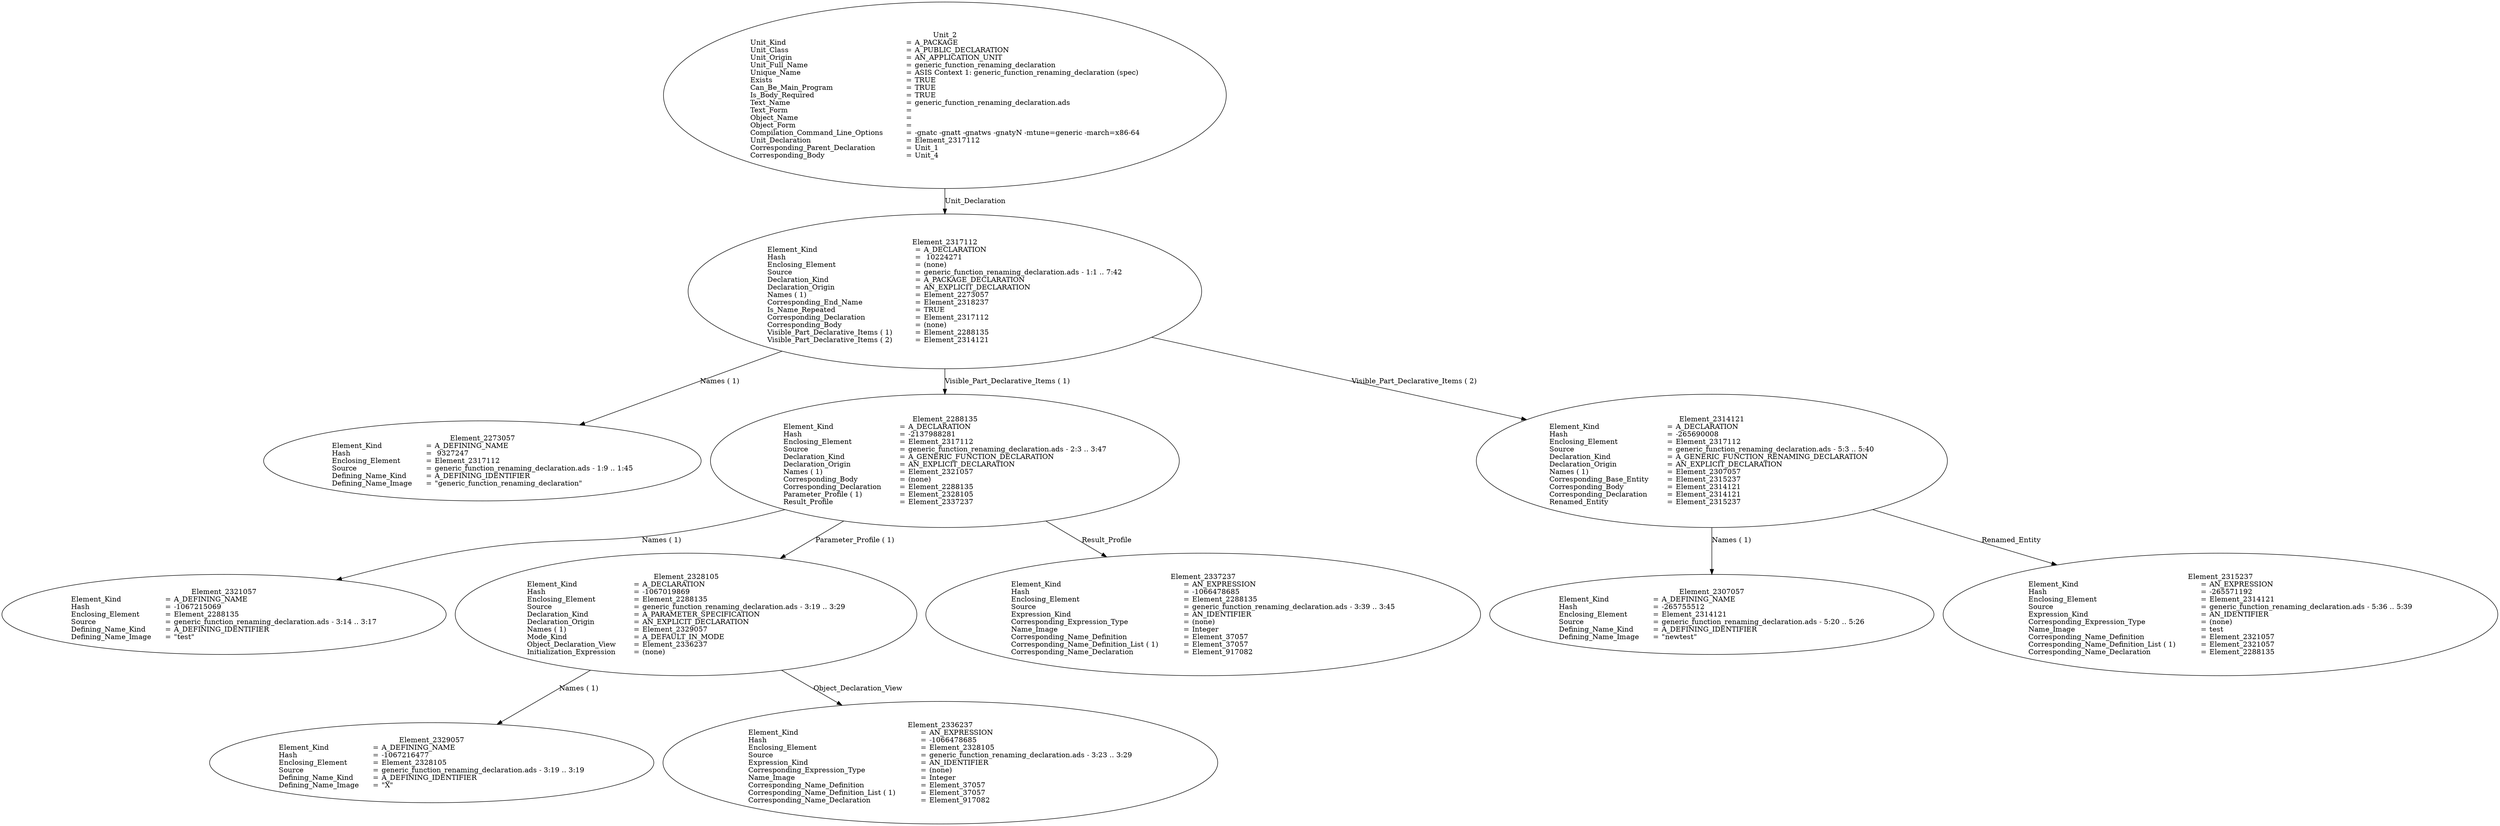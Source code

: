 digraph "generic_function_renaming_declaration.adt" {
  Unit_2 -> Element_2317112
      [ label=Unit_Declaration ];
  Unit_2
      [ label=<<TABLE BORDER="0" CELLBORDER="0" CELLSPACING="0" CELLPADDING="0"> 
          <TR><TD COLSPAN="3">Unit_2</TD></TR>
          <TR><TD ALIGN="LEFT">Unit_Kind   </TD><TD> = </TD><TD ALIGN="LEFT">A_PACKAGE</TD></TR>
          <TR><TD ALIGN="LEFT">Unit_Class   </TD><TD> = </TD><TD ALIGN="LEFT">A_PUBLIC_DECLARATION</TD></TR>
          <TR><TD ALIGN="LEFT">Unit_Origin   </TD><TD> = </TD><TD ALIGN="LEFT">AN_APPLICATION_UNIT</TD></TR>
          <TR><TD ALIGN="LEFT">Unit_Full_Name    </TD><TD> = </TD><TD ALIGN="LEFT">generic_function_renaming_declaration</TD></TR>
          <TR><TD ALIGN="LEFT">Unique_Name   </TD><TD> = </TD><TD ALIGN="LEFT">ASIS Context 1: generic_function_renaming_declaration (spec)</TD></TR>
          <TR><TD ALIGN="LEFT">Exists  </TD><TD> = </TD><TD ALIGN="LEFT">TRUE</TD></TR>
          <TR><TD ALIGN="LEFT">Can_Be_Main_Program     </TD><TD> = </TD><TD ALIGN="LEFT">TRUE</TD></TR>
          <TR><TD ALIGN="LEFT">Is_Body_Required     </TD><TD> = </TD><TD ALIGN="LEFT">TRUE</TD></TR>
          <TR><TD ALIGN="LEFT">Text_Name   </TD><TD> = </TD><TD ALIGN="LEFT">generic_function_renaming_declaration.ads</TD></TR>
          <TR><TD ALIGN="LEFT">Text_Form   </TD><TD> = </TD><TD ALIGN="LEFT"></TD></TR>
          <TR><TD ALIGN="LEFT">Object_Name   </TD><TD> = </TD><TD ALIGN="LEFT"></TD></TR>
          <TR><TD ALIGN="LEFT">Object_Form   </TD><TD> = </TD><TD ALIGN="LEFT"></TD></TR>
          <TR><TD ALIGN="LEFT">Compilation_Command_Line_Options         </TD><TD> = </TD><TD ALIGN="LEFT">-gnatc -gnatt -gnatws -gnatyN -mtune=generic -march=x86-64</TD></TR>
          <TR><TD ALIGN="LEFT">Unit_Declaration     </TD><TD> = </TD><TD ALIGN="LEFT">Element_2317112</TD></TR>
          <TR><TD ALIGN="LEFT">Corresponding_Parent_Declaration         </TD><TD> = </TD><TD ALIGN="LEFT">Unit_1</TD></TR>
          <TR><TD ALIGN="LEFT">Corresponding_Body     </TD><TD> = </TD><TD ALIGN="LEFT">Unit_4</TD></TR>
          </TABLE>> ];
  Element_2317112 -> Element_2273057
      [ label="Names ( 1)" ];
  Element_2317112 -> Element_2288135
      [ label="Visible_Part_Declarative_Items ( 1)" ];
  Element_2317112 -> Element_2314121
      [ label="Visible_Part_Declarative_Items ( 2)" ];
  Element_2317112
      [ label=<<TABLE BORDER="0" CELLBORDER="0" CELLSPACING="0" CELLPADDING="0"> 
          <TR><TD COLSPAN="3">Element_2317112</TD></TR>
          <TR><TD ALIGN="LEFT">Element_Kind    </TD><TD> = </TD><TD ALIGN="LEFT">A_DECLARATION</TD></TR>
          <TR><TD ALIGN="LEFT">Hash  </TD><TD> = </TD><TD ALIGN="LEFT"> 10224271</TD></TR>
          <TR><TD ALIGN="LEFT">Enclosing_Element     </TD><TD> = </TD><TD ALIGN="LEFT">(none)</TD></TR>
          <TR><TD ALIGN="LEFT">Source  </TD><TD> = </TD><TD ALIGN="LEFT">generic_function_renaming_declaration.ads - 1:1 .. 7:42</TD></TR>
          <TR><TD ALIGN="LEFT">Declaration_Kind     </TD><TD> = </TD><TD ALIGN="LEFT">A_PACKAGE_DECLARATION</TD></TR>
          <TR><TD ALIGN="LEFT">Declaration_Origin     </TD><TD> = </TD><TD ALIGN="LEFT">AN_EXPLICIT_DECLARATION</TD></TR>
          <TR><TD ALIGN="LEFT">Names ( 1)   </TD><TD> = </TD><TD ALIGN="LEFT">Element_2273057</TD></TR>
          <TR><TD ALIGN="LEFT">Corresponding_End_Name      </TD><TD> = </TD><TD ALIGN="LEFT">Element_2318237</TD></TR>
          <TR><TD ALIGN="LEFT">Is_Name_Repeated     </TD><TD> = </TD><TD ALIGN="LEFT">TRUE</TD></TR>
          <TR><TD ALIGN="LEFT">Corresponding_Declaration       </TD><TD> = </TD><TD ALIGN="LEFT">Element_2317112</TD></TR>
          <TR><TD ALIGN="LEFT">Corresponding_Body     </TD><TD> = </TD><TD ALIGN="LEFT">(none)</TD></TR>
          <TR><TD ALIGN="LEFT">Visible_Part_Declarative_Items ( 1)         </TD><TD> = </TD><TD ALIGN="LEFT">Element_2288135</TD></TR>
          <TR><TD ALIGN="LEFT">Visible_Part_Declarative_Items ( 2)         </TD><TD> = </TD><TD ALIGN="LEFT">Element_2314121</TD></TR>
          </TABLE>> ];
  Element_2273057
      [ label=<<TABLE BORDER="0" CELLBORDER="0" CELLSPACING="0" CELLPADDING="0"> 
          <TR><TD COLSPAN="3">Element_2273057</TD></TR>
          <TR><TD ALIGN="LEFT">Element_Kind    </TD><TD> = </TD><TD ALIGN="LEFT">A_DEFINING_NAME</TD></TR>
          <TR><TD ALIGN="LEFT">Hash  </TD><TD> = </TD><TD ALIGN="LEFT"> 9327247</TD></TR>
          <TR><TD ALIGN="LEFT">Enclosing_Element     </TD><TD> = </TD><TD ALIGN="LEFT">Element_2317112</TD></TR>
          <TR><TD ALIGN="LEFT">Source  </TD><TD> = </TD><TD ALIGN="LEFT">generic_function_renaming_declaration.ads - 1:9 .. 1:45</TD></TR>
          <TR><TD ALIGN="LEFT">Defining_Name_Kind     </TD><TD> = </TD><TD ALIGN="LEFT">A_DEFINING_IDENTIFIER</TD></TR>
          <TR><TD ALIGN="LEFT">Defining_Name_Image     </TD><TD> = </TD><TD ALIGN="LEFT">"generic_function_renaming_declaration"</TD></TR>
          </TABLE>> ];
  Element_2288135 -> Element_2321057
      [ label="Names ( 1)" ];
  Element_2288135 -> Element_2328105
      [ label="Parameter_Profile ( 1)" ];
  Element_2288135 -> Element_2337237
      [ label=Result_Profile ];
  Element_2288135
      [ label=<<TABLE BORDER="0" CELLBORDER="0" CELLSPACING="0" CELLPADDING="0"> 
          <TR><TD COLSPAN="3">Element_2288135</TD></TR>
          <TR><TD ALIGN="LEFT">Element_Kind    </TD><TD> = </TD><TD ALIGN="LEFT">A_DECLARATION</TD></TR>
          <TR><TD ALIGN="LEFT">Hash  </TD><TD> = </TD><TD ALIGN="LEFT">-2137988281</TD></TR>
          <TR><TD ALIGN="LEFT">Enclosing_Element     </TD><TD> = </TD><TD ALIGN="LEFT">Element_2317112</TD></TR>
          <TR><TD ALIGN="LEFT">Source  </TD><TD> = </TD><TD ALIGN="LEFT">generic_function_renaming_declaration.ads - 2:3 .. 3:47</TD></TR>
          <TR><TD ALIGN="LEFT">Declaration_Kind     </TD><TD> = </TD><TD ALIGN="LEFT">A_GENERIC_FUNCTION_DECLARATION</TD></TR>
          <TR><TD ALIGN="LEFT">Declaration_Origin     </TD><TD> = </TD><TD ALIGN="LEFT">AN_EXPLICIT_DECLARATION</TD></TR>
          <TR><TD ALIGN="LEFT">Names ( 1)   </TD><TD> = </TD><TD ALIGN="LEFT">Element_2321057</TD></TR>
          <TR><TD ALIGN="LEFT">Corresponding_Body     </TD><TD> = </TD><TD ALIGN="LEFT">(none)</TD></TR>
          <TR><TD ALIGN="LEFT">Corresponding_Declaration       </TD><TD> = </TD><TD ALIGN="LEFT">Element_2288135</TD></TR>
          <TR><TD ALIGN="LEFT">Parameter_Profile ( 1)      </TD><TD> = </TD><TD ALIGN="LEFT">Element_2328105</TD></TR>
          <TR><TD ALIGN="LEFT">Result_Profile    </TD><TD> = </TD><TD ALIGN="LEFT">Element_2337237</TD></TR>
          </TABLE>> ];
  Element_2321057
      [ label=<<TABLE BORDER="0" CELLBORDER="0" CELLSPACING="0" CELLPADDING="0"> 
          <TR><TD COLSPAN="3">Element_2321057</TD></TR>
          <TR><TD ALIGN="LEFT">Element_Kind    </TD><TD> = </TD><TD ALIGN="LEFT">A_DEFINING_NAME</TD></TR>
          <TR><TD ALIGN="LEFT">Hash  </TD><TD> = </TD><TD ALIGN="LEFT">-1067215069</TD></TR>
          <TR><TD ALIGN="LEFT">Enclosing_Element     </TD><TD> = </TD><TD ALIGN="LEFT">Element_2288135</TD></TR>
          <TR><TD ALIGN="LEFT">Source  </TD><TD> = </TD><TD ALIGN="LEFT">generic_function_renaming_declaration.ads - 3:14 .. 3:17</TD></TR>
          <TR><TD ALIGN="LEFT">Defining_Name_Kind     </TD><TD> = </TD><TD ALIGN="LEFT">A_DEFINING_IDENTIFIER</TD></TR>
          <TR><TD ALIGN="LEFT">Defining_Name_Image     </TD><TD> = </TD><TD ALIGN="LEFT">"test"</TD></TR>
          </TABLE>> ];
  Element_2328105 -> Element_2329057
      [ label="Names ( 1)" ];
  Element_2328105 -> Element_2336237
      [ label=Object_Declaration_View ];
  Element_2328105
      [ label=<<TABLE BORDER="0" CELLBORDER="0" CELLSPACING="0" CELLPADDING="0"> 
          <TR><TD COLSPAN="3">Element_2328105</TD></TR>
          <TR><TD ALIGN="LEFT">Element_Kind    </TD><TD> = </TD><TD ALIGN="LEFT">A_DECLARATION</TD></TR>
          <TR><TD ALIGN="LEFT">Hash  </TD><TD> = </TD><TD ALIGN="LEFT">-1067019869</TD></TR>
          <TR><TD ALIGN="LEFT">Enclosing_Element     </TD><TD> = </TD><TD ALIGN="LEFT">Element_2288135</TD></TR>
          <TR><TD ALIGN="LEFT">Source  </TD><TD> = </TD><TD ALIGN="LEFT">generic_function_renaming_declaration.ads - 3:19 .. 3:29</TD></TR>
          <TR><TD ALIGN="LEFT">Declaration_Kind     </TD><TD> = </TD><TD ALIGN="LEFT">A_PARAMETER_SPECIFICATION</TD></TR>
          <TR><TD ALIGN="LEFT">Declaration_Origin     </TD><TD> = </TD><TD ALIGN="LEFT">AN_EXPLICIT_DECLARATION</TD></TR>
          <TR><TD ALIGN="LEFT">Names ( 1)   </TD><TD> = </TD><TD ALIGN="LEFT">Element_2329057</TD></TR>
          <TR><TD ALIGN="LEFT">Mode_Kind   </TD><TD> = </TD><TD ALIGN="LEFT">A_DEFAULT_IN_MODE</TD></TR>
          <TR><TD ALIGN="LEFT">Object_Declaration_View      </TD><TD> = </TD><TD ALIGN="LEFT">Element_2336237</TD></TR>
          <TR><TD ALIGN="LEFT">Initialization_Expression       </TD><TD> = </TD><TD ALIGN="LEFT">(none)</TD></TR>
          </TABLE>> ];
  Element_2329057
      [ label=<<TABLE BORDER="0" CELLBORDER="0" CELLSPACING="0" CELLPADDING="0"> 
          <TR><TD COLSPAN="3">Element_2329057</TD></TR>
          <TR><TD ALIGN="LEFT">Element_Kind    </TD><TD> = </TD><TD ALIGN="LEFT">A_DEFINING_NAME</TD></TR>
          <TR><TD ALIGN="LEFT">Hash  </TD><TD> = </TD><TD ALIGN="LEFT">-1067216477</TD></TR>
          <TR><TD ALIGN="LEFT">Enclosing_Element     </TD><TD> = </TD><TD ALIGN="LEFT">Element_2328105</TD></TR>
          <TR><TD ALIGN="LEFT">Source  </TD><TD> = </TD><TD ALIGN="LEFT">generic_function_renaming_declaration.ads - 3:19 .. 3:19</TD></TR>
          <TR><TD ALIGN="LEFT">Defining_Name_Kind     </TD><TD> = </TD><TD ALIGN="LEFT">A_DEFINING_IDENTIFIER</TD></TR>
          <TR><TD ALIGN="LEFT">Defining_Name_Image     </TD><TD> = </TD><TD ALIGN="LEFT">"X"</TD></TR>
          </TABLE>> ];
  Element_2336237
      [ label=<<TABLE BORDER="0" CELLBORDER="0" CELLSPACING="0" CELLPADDING="0"> 
          <TR><TD COLSPAN="3">Element_2336237</TD></TR>
          <TR><TD ALIGN="LEFT">Element_Kind    </TD><TD> = </TD><TD ALIGN="LEFT">AN_EXPRESSION</TD></TR>
          <TR><TD ALIGN="LEFT">Hash  </TD><TD> = </TD><TD ALIGN="LEFT">-1066478685</TD></TR>
          <TR><TD ALIGN="LEFT">Enclosing_Element     </TD><TD> = </TD><TD ALIGN="LEFT">Element_2328105</TD></TR>
          <TR><TD ALIGN="LEFT">Source  </TD><TD> = </TD><TD ALIGN="LEFT">generic_function_renaming_declaration.ads - 3:23 .. 3:29</TD></TR>
          <TR><TD ALIGN="LEFT">Expression_Kind    </TD><TD> = </TD><TD ALIGN="LEFT">AN_IDENTIFIER</TD></TR>
          <TR><TD ALIGN="LEFT">Corresponding_Expression_Type        </TD><TD> = </TD><TD ALIGN="LEFT">(none)</TD></TR>
          <TR><TD ALIGN="LEFT">Name_Image   </TD><TD> = </TD><TD ALIGN="LEFT">Integer</TD></TR>
          <TR><TD ALIGN="LEFT">Corresponding_Name_Definition        </TD><TD> = </TD><TD ALIGN="LEFT">Element_37057</TD></TR>
          <TR><TD ALIGN="LEFT">Corresponding_Name_Definition_List ( 1)          </TD><TD> = </TD><TD ALIGN="LEFT">Element_37057</TD></TR>
          <TR><TD ALIGN="LEFT">Corresponding_Name_Declaration        </TD><TD> = </TD><TD ALIGN="LEFT">Element_917082</TD></TR>
          </TABLE>> ];
  Element_2337237
      [ label=<<TABLE BORDER="0" CELLBORDER="0" CELLSPACING="0" CELLPADDING="0"> 
          <TR><TD COLSPAN="3">Element_2337237</TD></TR>
          <TR><TD ALIGN="LEFT">Element_Kind    </TD><TD> = </TD><TD ALIGN="LEFT">AN_EXPRESSION</TD></TR>
          <TR><TD ALIGN="LEFT">Hash  </TD><TD> = </TD><TD ALIGN="LEFT">-1066478685</TD></TR>
          <TR><TD ALIGN="LEFT">Enclosing_Element     </TD><TD> = </TD><TD ALIGN="LEFT">Element_2288135</TD></TR>
          <TR><TD ALIGN="LEFT">Source  </TD><TD> = </TD><TD ALIGN="LEFT">generic_function_renaming_declaration.ads - 3:39 .. 3:45</TD></TR>
          <TR><TD ALIGN="LEFT">Expression_Kind    </TD><TD> = </TD><TD ALIGN="LEFT">AN_IDENTIFIER</TD></TR>
          <TR><TD ALIGN="LEFT">Corresponding_Expression_Type        </TD><TD> = </TD><TD ALIGN="LEFT">(none)</TD></TR>
          <TR><TD ALIGN="LEFT">Name_Image   </TD><TD> = </TD><TD ALIGN="LEFT">Integer</TD></TR>
          <TR><TD ALIGN="LEFT">Corresponding_Name_Definition        </TD><TD> = </TD><TD ALIGN="LEFT">Element_37057</TD></TR>
          <TR><TD ALIGN="LEFT">Corresponding_Name_Definition_List ( 1)          </TD><TD> = </TD><TD ALIGN="LEFT">Element_37057</TD></TR>
          <TR><TD ALIGN="LEFT">Corresponding_Name_Declaration        </TD><TD> = </TD><TD ALIGN="LEFT">Element_917082</TD></TR>
          </TABLE>> ];
  Element_2314121 -> Element_2307057
      [ label="Names ( 1)" ];
  Element_2314121 -> Element_2315237
      [ label=Renamed_Entity ];
  Element_2314121
      [ label=<<TABLE BORDER="0" CELLBORDER="0" CELLSPACING="0" CELLPADDING="0"> 
          <TR><TD COLSPAN="3">Element_2314121</TD></TR>
          <TR><TD ALIGN="LEFT">Element_Kind    </TD><TD> = </TD><TD ALIGN="LEFT">A_DECLARATION</TD></TR>
          <TR><TD ALIGN="LEFT">Hash  </TD><TD> = </TD><TD ALIGN="LEFT">-265690008</TD></TR>
          <TR><TD ALIGN="LEFT">Enclosing_Element     </TD><TD> = </TD><TD ALIGN="LEFT">Element_2317112</TD></TR>
          <TR><TD ALIGN="LEFT">Source  </TD><TD> = </TD><TD ALIGN="LEFT">generic_function_renaming_declaration.ads - 5:3 .. 5:40</TD></TR>
          <TR><TD ALIGN="LEFT">Declaration_Kind     </TD><TD> = </TD><TD ALIGN="LEFT">A_GENERIC_FUNCTION_RENAMING_DECLARATION</TD></TR>
          <TR><TD ALIGN="LEFT">Declaration_Origin     </TD><TD> = </TD><TD ALIGN="LEFT">AN_EXPLICIT_DECLARATION</TD></TR>
          <TR><TD ALIGN="LEFT">Names ( 1)   </TD><TD> = </TD><TD ALIGN="LEFT">Element_2307057</TD></TR>
          <TR><TD ALIGN="LEFT">Corresponding_Base_Entity       </TD><TD> = </TD><TD ALIGN="LEFT">Element_2315237</TD></TR>
          <TR><TD ALIGN="LEFT">Corresponding_Body     </TD><TD> = </TD><TD ALIGN="LEFT">Element_2314121</TD></TR>
          <TR><TD ALIGN="LEFT">Corresponding_Declaration       </TD><TD> = </TD><TD ALIGN="LEFT">Element_2314121</TD></TR>
          <TR><TD ALIGN="LEFT">Renamed_Entity    </TD><TD> = </TD><TD ALIGN="LEFT">Element_2315237</TD></TR>
          </TABLE>> ];
  Element_2307057
      [ label=<<TABLE BORDER="0" CELLBORDER="0" CELLSPACING="0" CELLPADDING="0"> 
          <TR><TD COLSPAN="3">Element_2307057</TD></TR>
          <TR><TD ALIGN="LEFT">Element_Kind    </TD><TD> = </TD><TD ALIGN="LEFT">A_DEFINING_NAME</TD></TR>
          <TR><TD ALIGN="LEFT">Hash  </TD><TD> = </TD><TD ALIGN="LEFT">-265755512</TD></TR>
          <TR><TD ALIGN="LEFT">Enclosing_Element     </TD><TD> = </TD><TD ALIGN="LEFT">Element_2314121</TD></TR>
          <TR><TD ALIGN="LEFT">Source  </TD><TD> = </TD><TD ALIGN="LEFT">generic_function_renaming_declaration.ads - 5:20 .. 5:26</TD></TR>
          <TR><TD ALIGN="LEFT">Defining_Name_Kind     </TD><TD> = </TD><TD ALIGN="LEFT">A_DEFINING_IDENTIFIER</TD></TR>
          <TR><TD ALIGN="LEFT">Defining_Name_Image     </TD><TD> = </TD><TD ALIGN="LEFT">"newtest"</TD></TR>
          </TABLE>> ];
  Element_2315237
      [ label=<<TABLE BORDER="0" CELLBORDER="0" CELLSPACING="0" CELLPADDING="0"> 
          <TR><TD COLSPAN="3">Element_2315237</TD></TR>
          <TR><TD ALIGN="LEFT">Element_Kind    </TD><TD> = </TD><TD ALIGN="LEFT">AN_EXPRESSION</TD></TR>
          <TR><TD ALIGN="LEFT">Hash  </TD><TD> = </TD><TD ALIGN="LEFT">-265571192</TD></TR>
          <TR><TD ALIGN="LEFT">Enclosing_Element     </TD><TD> = </TD><TD ALIGN="LEFT">Element_2314121</TD></TR>
          <TR><TD ALIGN="LEFT">Source  </TD><TD> = </TD><TD ALIGN="LEFT">generic_function_renaming_declaration.ads - 5:36 .. 5:39</TD></TR>
          <TR><TD ALIGN="LEFT">Expression_Kind    </TD><TD> = </TD><TD ALIGN="LEFT">AN_IDENTIFIER</TD></TR>
          <TR><TD ALIGN="LEFT">Corresponding_Expression_Type        </TD><TD> = </TD><TD ALIGN="LEFT">(none)</TD></TR>
          <TR><TD ALIGN="LEFT">Name_Image   </TD><TD> = </TD><TD ALIGN="LEFT">test</TD></TR>
          <TR><TD ALIGN="LEFT">Corresponding_Name_Definition        </TD><TD> = </TD><TD ALIGN="LEFT">Element_2321057</TD></TR>
          <TR><TD ALIGN="LEFT">Corresponding_Name_Definition_List ( 1)          </TD><TD> = </TD><TD ALIGN="LEFT">Element_2321057</TD></TR>
          <TR><TD ALIGN="LEFT">Corresponding_Name_Declaration        </TD><TD> = </TD><TD ALIGN="LEFT">Element_2288135</TD></TR>
          </TABLE>> ]
}
